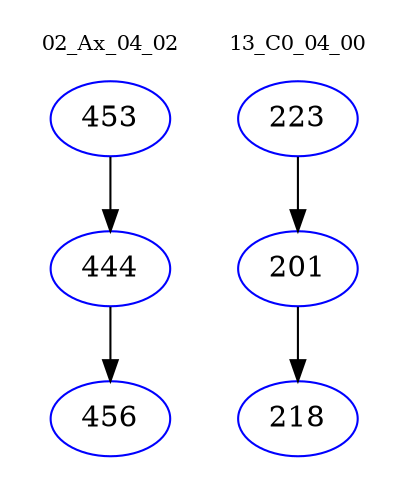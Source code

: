 digraph{
subgraph cluster_0 {
color = white
label = "02_Ax_04_02";
fontsize=10;
T0_453 [label="453", color="blue"]
T0_453 -> T0_444 [color="black"]
T0_444 [label="444", color="blue"]
T0_444 -> T0_456 [color="black"]
T0_456 [label="456", color="blue"]
}
subgraph cluster_1 {
color = white
label = "13_C0_04_00";
fontsize=10;
T1_223 [label="223", color="blue"]
T1_223 -> T1_201 [color="black"]
T1_201 [label="201", color="blue"]
T1_201 -> T1_218 [color="black"]
T1_218 [label="218", color="blue"]
}
}
